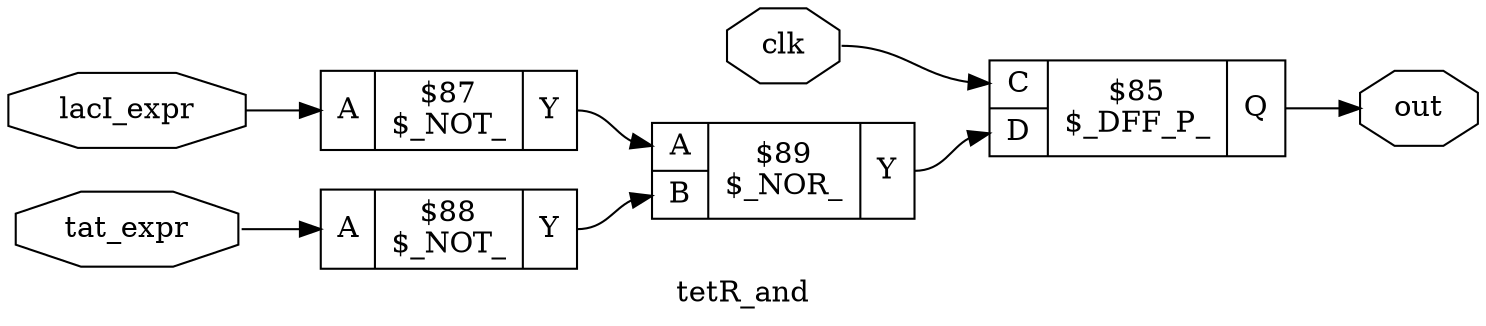 digraph "tetR_and" {
label="tetR_and";
rankdir="LR";
remincross=true;
n4 [ shape=octagon, label="clk", color="black", fontcolor="black" ];
n5 [ shape=octagon, label="lacI_expr", color="black", fontcolor="black" ];
n6 [ shape=octagon, label="out", color="black", fontcolor="black" ];
n7 [ shape=octagon, label="tat_expr", color="black", fontcolor="black" ];
c10 [ shape=record, label="{{<p8> A}|$87\n$_NOT_|{<p9> Y}}",  ];
c11 [ shape=record, label="{{<p8> A}|$88\n$_NOT_|{<p9> Y}}",  ];
c13 [ shape=record, label="{{<p8> A|<p12> B}|$89\n$_NOR_|{<p9> Y}}",  ];
c17 [ shape=record, label="{{<p14> C|<p15> D}|$85\n$_DFF_P_|{<p16> Q}}",  ];
c13:p9:e -> c17:p15:w [color="black", fontcolor="black", label=""];
c10:p9:e -> c13:p8:w [color="black", fontcolor="black", label=""];
c11:p9:e -> c13:p12:w [color="black", fontcolor="black", label=""];
n4:e -> c17:p14:w [color="black", fontcolor="black", label=""];
n5:e -> c10:p8:w [color="black", fontcolor="black", label=""];
c17:p16:e -> n6:w [color="black", fontcolor="black", label=""];
n7:e -> c11:p8:w [color="black", fontcolor="black", label=""];
}
